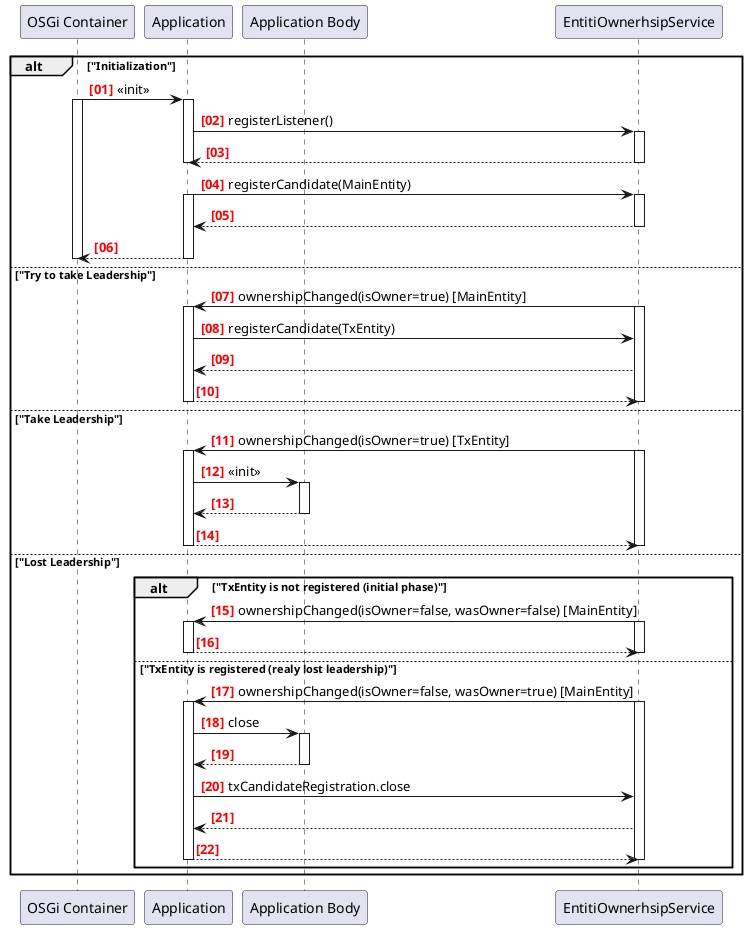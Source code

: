 ["plantuml", "01_doubleCandidateSimpleSequence", "svg"]

------------
@startuml

  autonumber "<font color=red><b>[00]"

  participant "OSGi Container" as osgi
  participant "Application" as app
  participant "Application Body" as body
  participant "EntitiOwnerhsipService" as eos

  alt "Initialization"
    osgi -> app : <<init>>
    activate osgi
      activate app
        app -> eos : registerListener()
        activate eos
          app <-- eos
        deactivate eos
      deactivate app
      app -> eos : registerCandidate(MainEntity)
      activate app
        activate eos
          app <-- eos
        deactivate eos
        osgi <-- app
      deactivate app
    deactivate osgi

  else "Try to take Leadership"
    eos -> app : ownershipChanged(isOwner=true) [MainEntity]
    activate eos
      activate app
        app -> eos : registerCandidate(TxEntity)
        app <-- eos
        eos <-- app
      deactivate app
    deactivate eos

  else "Take Leadership"
    eos -> app : ownershipChanged(isOwner=true) [TxEntity]
    activate eos
    activate app
      app -> body : <<init>>
      activate body
        app <-- body
      deactivate body
    eos <-- app
    deactivate app
    deactivate eos

  else "Lost Leadership"
    alt "TxEntity is not registered (initial phase)"
      eos -> app : ownershipChanged(isOwner=false, wasOwner=false) [MainEntity]
      activate eos
      activate app
        eos <-- app
      deactivate app
      deactivate eos

    else "TxEntity is registered (realy lost leadership)"
      eos -> app : ownershipChanged(isOwner=false, wasOwner=true) [MainEntity]
      activate eos
      activate app
        app -> body : close
        activate body
          app <-- body
        deactivate body
        app -> eos :txCandidateRegistration.close
        app <-- eos
        eos <-- app
      deactivate app
      deactivate eos

    end
  end

@enduml
------------
